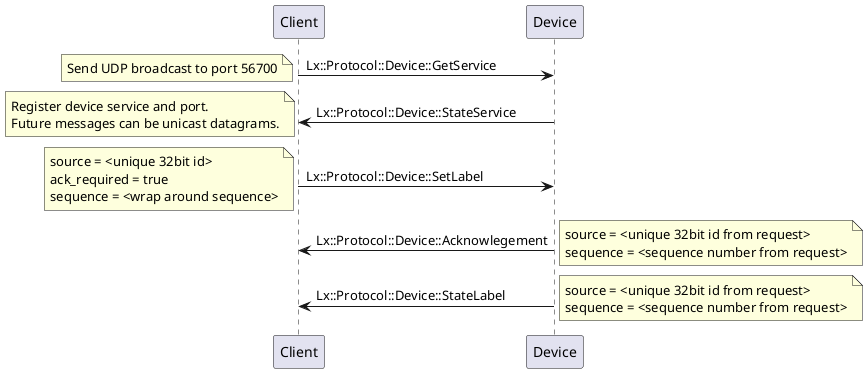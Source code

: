@startuml

Client -> Device: Lx::Protocol::Device::GetService
note left: Send UDP broadcast to port 56700
Client <- Device: Lx::Protocol::Device::StateService
note left: Register device service and port.\nFuture messages can be unicast datagrams.
Client -> Device: Lx::Protocol::Device::SetLabel
note left: source = <unique 32bit id>\nack_required = true\nsequence = <wrap around sequence>
Client <- Device: Lx::Protocol::Device::Acknowlegement
note right: source = <unique 32bit id from request>\nsequence = <sequence number from request>
Client <- Device: Lx::Protocol::Device::StateLabel
note right: source = <unique 32bit id from request>\nsequence = <sequence number from request>

@enduml

